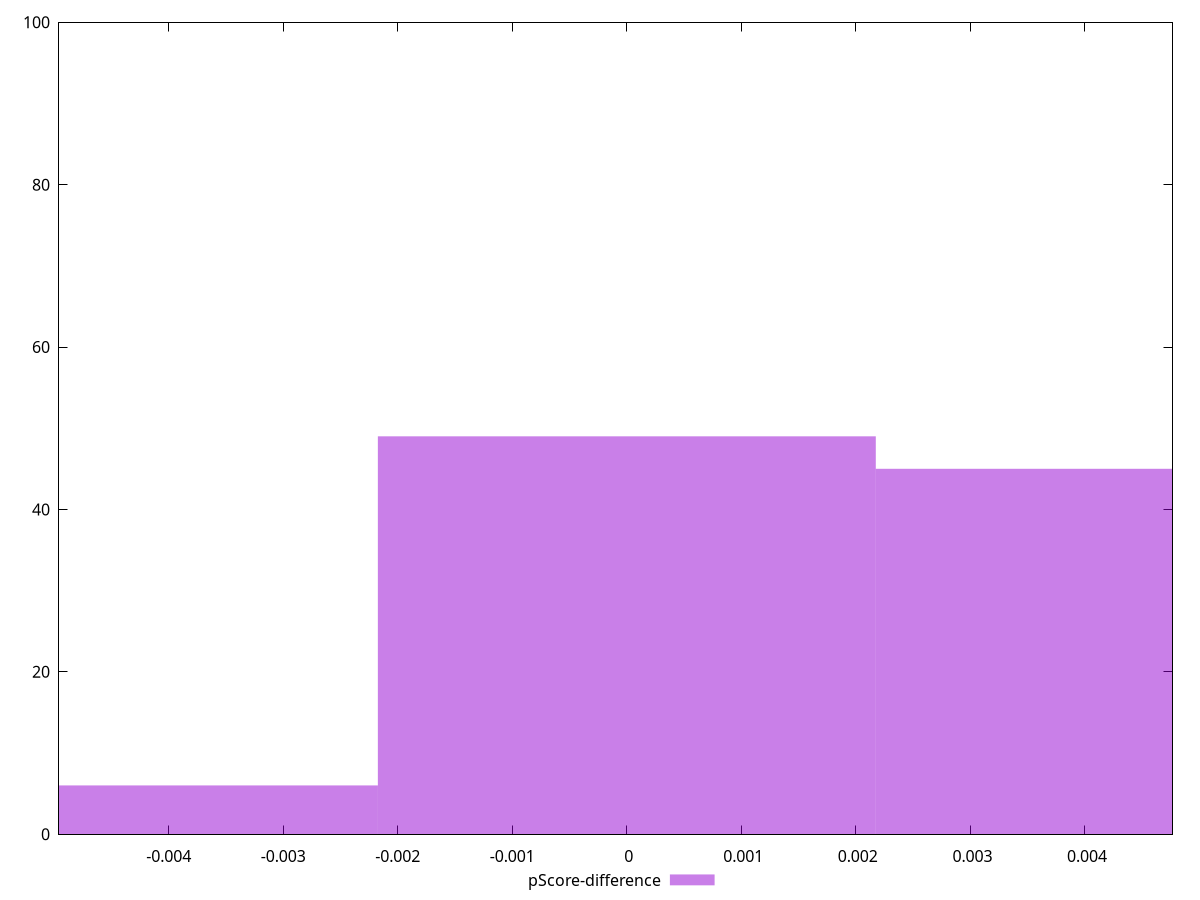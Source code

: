 reset

$pScoreDifference <<EOF
-0.004348094300259704 6
0 49
0.004348094300259704 45
EOF

set key outside below
set boxwidth 0.004348094300259704
set xrange [-0.004958498241176557:0.004765001233028143]
set yrange [0:100]
set trange [0:100]
set style fill transparent solid 0.5 noborder
set terminal svg size 640, 490 enhanced background rgb 'white'
set output "reports/report_00033_2021-03-01T14-23-16.841Z/first-cpu-idle/samples/astro-cached/pScore-difference/histogram.svg"

plot $pScoreDifference title "pScore-difference" with boxes

reset

